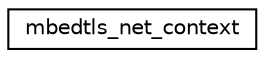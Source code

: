 digraph "Graphical Class Hierarchy"
{
 // LATEX_PDF_SIZE
  edge [fontname="Helvetica",fontsize="10",labelfontname="Helvetica",labelfontsize="10"];
  node [fontname="Helvetica",fontsize="10",shape=record];
  rankdir="LR";
  Node0 [label="mbedtls_net_context",height=0.2,width=0.4,color="black", fillcolor="white", style="filled",URL="$dd/d69/structmbedtls__net__context.html",tooltip=" "];
}
